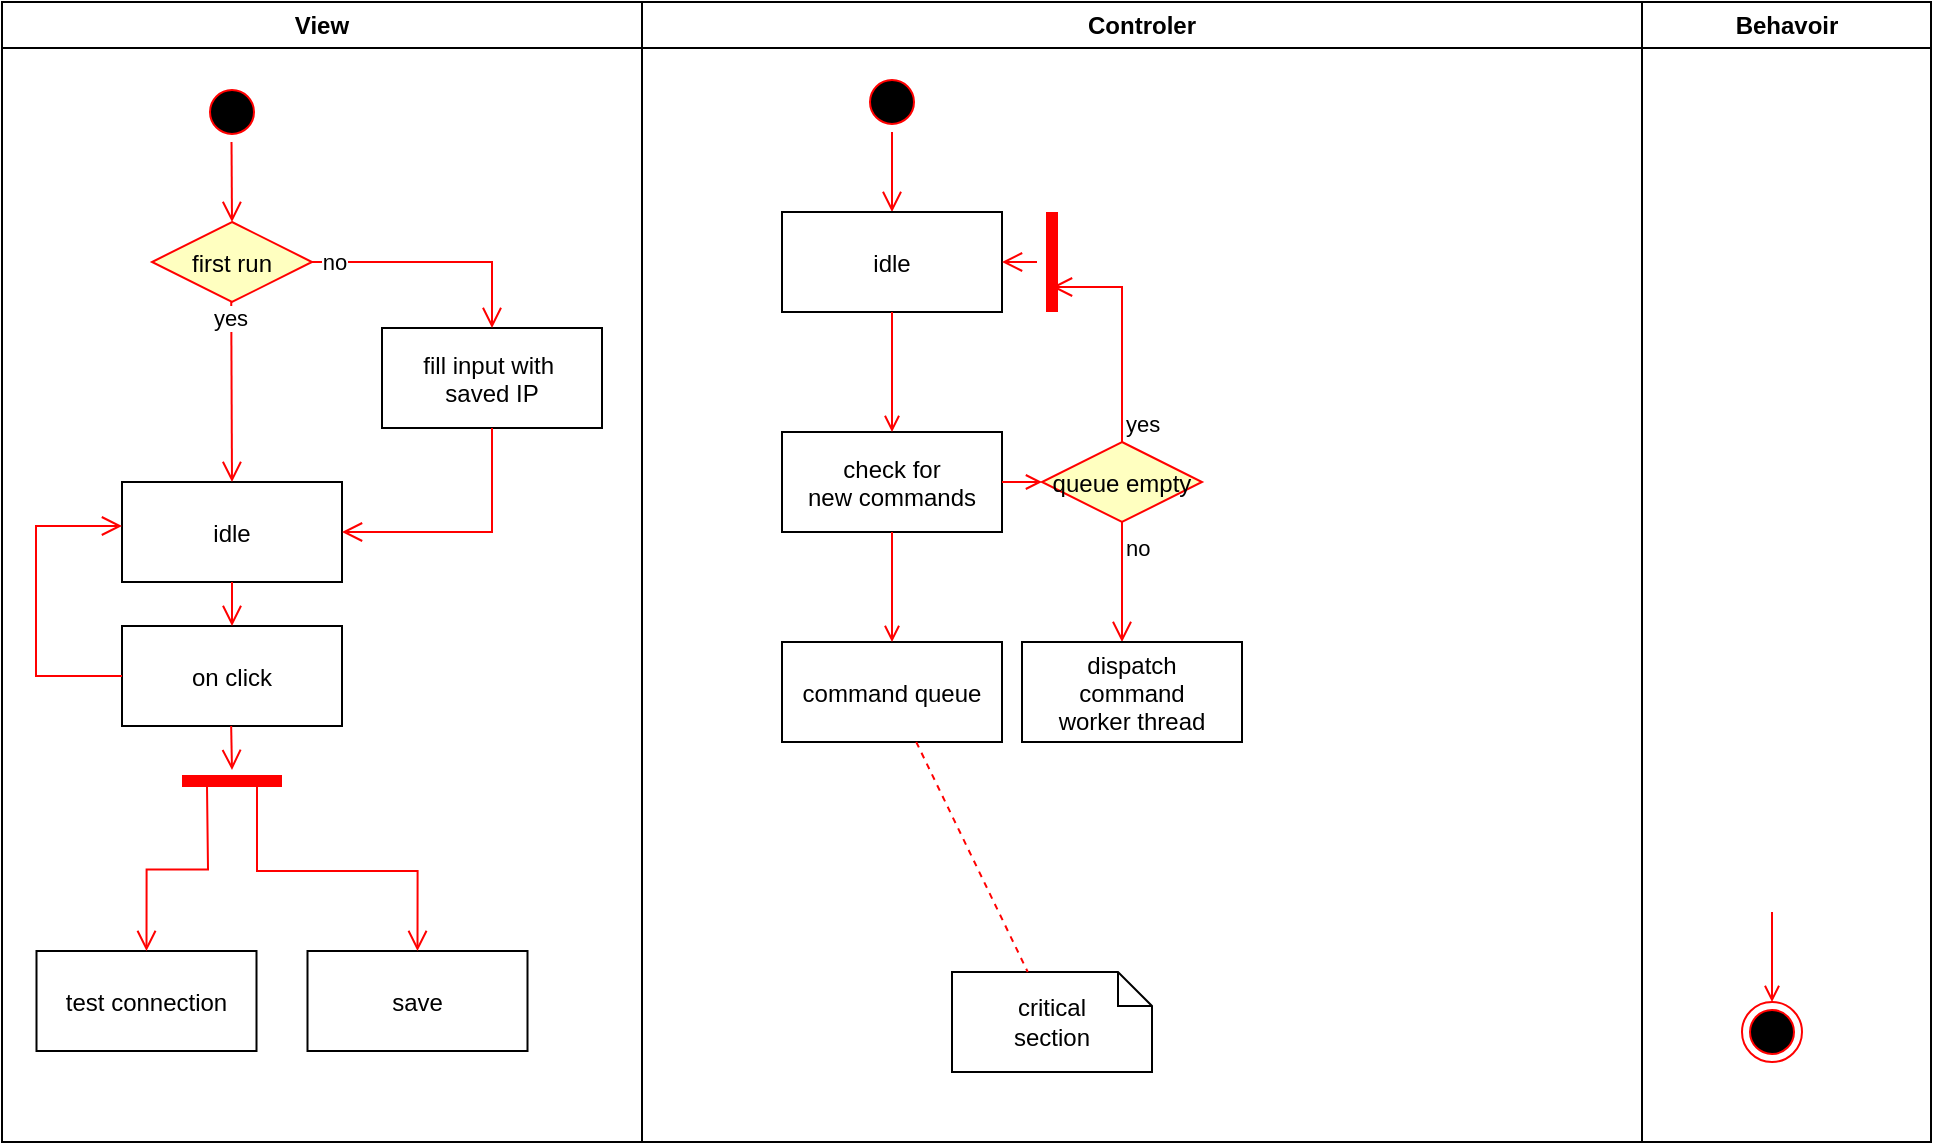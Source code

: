 <mxfile version="21.8.1" type="device">
  <diagram name="Page-1" id="e7e014a7-5840-1c2e-5031-d8a46d1fe8dd">
    <mxGraphModel dx="683" dy="376" grid="1" gridSize="10" guides="1" tooltips="1" connect="1" arrows="1" fold="1" page="1" pageScale="1" pageWidth="1169" pageHeight="826" background="none" math="0" shadow="0">
      <root>
        <mxCell id="0" />
        <mxCell id="1" parent="0" />
        <mxCell id="2" value="View" style="swimlane;whiteSpace=wrap" parent="1" vertex="1">
          <mxGeometry x="40" y="128" width="320" height="570" as="geometry" />
        </mxCell>
        <mxCell id="5" value="" style="ellipse;shape=startState;fillColor=#000000;strokeColor=#ff0000;" parent="2" vertex="1">
          <mxGeometry x="100" y="40" width="30" height="30" as="geometry" />
        </mxCell>
        <mxCell id="7" value="idle" style="" parent="2" vertex="1">
          <mxGeometry x="60" y="240" width="110" height="50" as="geometry" />
        </mxCell>
        <mxCell id="10" value="save" style="" parent="2" vertex="1">
          <mxGeometry x="152.75" y="474.5" width="110" height="50" as="geometry" />
        </mxCell>
        <mxCell id="pJRz6XslyRYtE2uxAr1E-42" value="" style="shape=line;strokeWidth=6;strokeColor=#ff0000;rotation=-180;" vertex="1" parent="2">
          <mxGeometry x="90" y="382" width="50" height="15" as="geometry" />
        </mxCell>
        <mxCell id="pJRz6XslyRYtE2uxAr1E-55" value="test connection" style="" vertex="1" parent="2">
          <mxGeometry x="17.25" y="474.5" width="110" height="50" as="geometry" />
        </mxCell>
        <mxCell id="pJRz6XslyRYtE2uxAr1E-58" value="" style="edgeStyle=orthogonalEdgeStyle;elbow=horizontal;verticalAlign=bottom;endArrow=open;endSize=8;strokeColor=#FF0000;endFill=1;rounded=0;exitX=0.75;exitY=0.5;exitDx=0;exitDy=0;exitPerimeter=0;entryX=0.5;entryY=0;entryDx=0;entryDy=0;" edge="1" parent="2" target="pJRz6XslyRYtE2uxAr1E-55">
          <mxGeometry x="-229" y="-216" as="geometry">
            <mxPoint x="100.79" y="421.5" as="targetPoint" />
            <mxPoint x="102.5" y="392" as="sourcePoint" />
          </mxGeometry>
        </mxCell>
        <mxCell id="pJRz6XslyRYtE2uxAr1E-59" value="" style="edgeStyle=orthogonalEdgeStyle;elbow=horizontal;verticalAlign=bottom;endArrow=open;endSize=8;strokeColor=#FF0000;endFill=1;rounded=0;exitX=0.25;exitY=0.5;exitDx=0;exitDy=0;exitPerimeter=0;entryX=0.5;entryY=0;entryDx=0;entryDy=0;" edge="1" parent="2" target="10">
          <mxGeometry x="-229" y="-216" as="geometry">
            <mxPoint x="121.75" y="496.5" as="targetPoint" />
            <mxPoint x="127.5" y="392" as="sourcePoint" />
            <Array as="points">
              <mxPoint x="128" y="434.5" />
              <mxPoint x="208" y="434.5" />
            </Array>
          </mxGeometry>
        </mxCell>
        <mxCell id="pJRz6XslyRYtE2uxAr1E-60" value="on click" style="" vertex="1" parent="2">
          <mxGeometry x="60" y="312" width="110" height="50" as="geometry" />
        </mxCell>
        <mxCell id="pJRz6XslyRYtE2uxAr1E-61" value="" style="edgeStyle=elbowEdgeStyle;elbow=horizontal;verticalAlign=bottom;endArrow=open;endSize=8;strokeColor=#FF0000;endFill=1;rounded=0" edge="1" parent="2">
          <mxGeometry x="-229" y="-216" as="geometry">
            <mxPoint x="115.37" y="384" as="targetPoint" />
            <mxPoint x="114.58" y="362" as="sourcePoint" />
          </mxGeometry>
        </mxCell>
        <mxCell id="pJRz6XslyRYtE2uxAr1E-64" value="" style="edgeStyle=orthogonalEdgeStyle;elbow=horizontal;verticalAlign=bottom;endArrow=open;endSize=8;strokeColor=#FF0000;endFill=1;rounded=0;exitX=0;exitY=0.5;exitDx=0;exitDy=0;entryX=0;entryY=0.44;entryDx=0;entryDy=0;entryPerimeter=0;" edge="1" parent="2" source="pJRz6XslyRYtE2uxAr1E-60" target="7">
          <mxGeometry x="-229" y="-216" as="geometry">
            <mxPoint x="41.25" y="135" as="targetPoint" />
            <mxPoint x="41.25" y="337" as="sourcePoint" />
            <Array as="points">
              <mxPoint x="17" y="337" />
              <mxPoint x="17" y="262" />
            </Array>
          </mxGeometry>
        </mxCell>
        <mxCell id="pJRz6XslyRYtE2uxAr1E-72" value="" style="edgeStyle=elbowEdgeStyle;elbow=horizontal;verticalAlign=bottom;endArrow=open;endSize=8;strokeColor=#FF0000;endFill=1;rounded=0;entryX=0.5;entryY=0;entryDx=0;entryDy=0;exitX=0.5;exitY=1;exitDx=0;exitDy=0;" edge="1" parent="2" source="7">
          <mxGeometry x="-229" y="-216" as="geometry">
            <mxPoint x="115" y="312" as="targetPoint" />
            <mxPoint x="155" y="362" as="sourcePoint" />
          </mxGeometry>
        </mxCell>
        <mxCell id="pJRz6XslyRYtE2uxAr1E-80" value="first run" style="rhombus;fillColor=#ffffc0;strokeColor=#ff0000;" vertex="1" parent="2">
          <mxGeometry x="75" y="110" width="80" height="40" as="geometry" />
        </mxCell>
        <mxCell id="pJRz6XslyRYtE2uxAr1E-81" value="" style="edgeStyle=elbowEdgeStyle;elbow=horizontal;verticalAlign=bottom;endArrow=open;endSize=8;strokeColor=#FF0000;endFill=1;rounded=0;entryX=0.5;entryY=0;entryDx=0;entryDy=0;" edge="1" parent="2">
          <mxGeometry x="-269" y="-344" as="geometry">
            <mxPoint x="115" y="240" as="targetPoint" />
            <mxPoint x="114.61" y="150" as="sourcePoint" />
          </mxGeometry>
        </mxCell>
        <mxCell id="pJRz6XslyRYtE2uxAr1E-82" value="yes" style="edgeLabel;html=1;align=center;verticalAlign=middle;resizable=0;points=[];" vertex="1" connectable="0" parent="pJRz6XslyRYtE2uxAr1E-81">
          <mxGeometry relative="1" as="geometry">
            <mxPoint x="-1" y="-37" as="offset" />
          </mxGeometry>
        </mxCell>
        <mxCell id="pJRz6XslyRYtE2uxAr1E-83" value="fill input with &#xa;saved IP" style="" vertex="1" parent="2">
          <mxGeometry x="190" y="163" width="110" height="50" as="geometry" />
        </mxCell>
        <mxCell id="pJRz6XslyRYtE2uxAr1E-84" value="" style="edgeStyle=orthogonalEdgeStyle;elbow=horizontal;verticalAlign=bottom;endArrow=open;endSize=8;strokeColor=#FF0000;endFill=1;rounded=0;entryX=0.5;entryY=0;entryDx=0;entryDy=0;exitX=1;exitY=0.5;exitDx=0;exitDy=0;" edge="1" parent="2" source="pJRz6XslyRYtE2uxAr1E-80" target="pJRz6XslyRYtE2uxAr1E-83">
          <mxGeometry x="-269" y="-344" as="geometry">
            <mxPoint x="207.51" y="141" as="targetPoint" />
            <mxPoint x="207.51" y="119" as="sourcePoint" />
          </mxGeometry>
        </mxCell>
        <mxCell id="pJRz6XslyRYtE2uxAr1E-85" value="no" style="edgeLabel;html=1;align=center;verticalAlign=middle;resizable=0;points=[];" vertex="1" connectable="0" parent="pJRz6XslyRYtE2uxAr1E-84">
          <mxGeometry relative="1" as="geometry">
            <mxPoint x="-51" as="offset" />
          </mxGeometry>
        </mxCell>
        <mxCell id="pJRz6XslyRYtE2uxAr1E-86" value="" style="edgeStyle=elbowEdgeStyle;elbow=horizontal;verticalAlign=bottom;endArrow=open;endSize=8;strokeColor=#FF0000;endFill=1;rounded=0;entryX=0.5;entryY=0;entryDx=0;entryDy=0;exitX=0.5;exitY=1;exitDx=0;exitDy=0;" edge="1" parent="2" target="pJRz6XslyRYtE2uxAr1E-80">
          <mxGeometry x="-229" y="-216" as="geometry">
            <mxPoint x="114.76" y="92" as="targetPoint" />
            <mxPoint x="114.76" y="70" as="sourcePoint" />
          </mxGeometry>
        </mxCell>
        <mxCell id="pJRz6XslyRYtE2uxAr1E-87" value="" style="edgeStyle=orthogonalEdgeStyle;elbow=horizontal;verticalAlign=bottom;endArrow=open;endSize=8;strokeColor=#FF0000;endFill=1;rounded=0;entryX=1;entryY=0.5;entryDx=0;entryDy=0;exitX=0.5;exitY=1;exitDx=0;exitDy=0;" edge="1" parent="2" source="pJRz6XslyRYtE2uxAr1E-83" target="7">
          <mxGeometry x="-269" y="-344" as="geometry">
            <mxPoint x="190" y="251" as="targetPoint" />
            <mxPoint x="280" y="284" as="sourcePoint" />
          </mxGeometry>
        </mxCell>
        <mxCell id="3" value="Controler" style="swimlane;whiteSpace=wrap" parent="1" vertex="1">
          <mxGeometry x="360" y="128" width="500" height="570" as="geometry" />
        </mxCell>
        <mxCell id="13" value="" style="ellipse;shape=startState;fillColor=#000000;strokeColor=#ff0000;" parent="3" vertex="1">
          <mxGeometry x="110" y="35" width="30" height="30" as="geometry" />
        </mxCell>
        <mxCell id="14" value="" style="edgeStyle=elbowEdgeStyle;elbow=horizontal;verticalAlign=bottom;endArrow=open;endSize=8;strokeColor=#FF0000;endFill=1;rounded=0" parent="3" source="13" target="15" edge="1">
          <mxGeometry x="40" y="20" as="geometry">
            <mxPoint x="105" y="85" as="targetPoint" />
          </mxGeometry>
        </mxCell>
        <mxCell id="15" value="idle" style="" parent="3" vertex="1">
          <mxGeometry x="70" y="105" width="110" height="50" as="geometry" />
        </mxCell>
        <mxCell id="16" value="check for &#xa;new commands" style="" parent="3" vertex="1">
          <mxGeometry x="70" y="215" width="110" height="50" as="geometry" />
        </mxCell>
        <mxCell id="17" value="" style="endArrow=open;strokeColor=#FF0000;endFill=1;rounded=0" parent="3" source="15" target="16" edge="1">
          <mxGeometry relative="1" as="geometry" />
        </mxCell>
        <mxCell id="18" value="command queue" style="" parent="3" vertex="1">
          <mxGeometry x="70" y="320" width="110" height="50" as="geometry" />
        </mxCell>
        <mxCell id="19" value="" style="endArrow=open;strokeColor=#FF0000;endFill=1;rounded=0" parent="3" source="16" target="18" edge="1">
          <mxGeometry relative="1" as="geometry" />
        </mxCell>
        <mxCell id="21" value="queue empty" style="rhombus;fillColor=#ffffc0;strokeColor=#ff0000;" parent="3" vertex="1">
          <mxGeometry x="200" y="220" width="80" height="40" as="geometry" />
        </mxCell>
        <mxCell id="22" value="yes" style="edgeStyle=elbowEdgeStyle;elbow=horizontal;align=left;verticalAlign=bottom;endArrow=open;endSize=8;strokeColor=#FF0000;exitX=0.5;exitY=0;endFill=1;rounded=0;entryX=0.75;entryY=0.5;entryPerimeter=0" parent="3" source="21" target="25" edge="1">
          <mxGeometry x="-1" relative="1" as="geometry">
            <mxPoint x="210" y="145" as="targetPoint" />
            <Array as="points">
              <mxPoint x="240" y="175" />
            </Array>
          </mxGeometry>
        </mxCell>
        <mxCell id="23" value="no" style="edgeStyle=elbowEdgeStyle;elbow=horizontal;align=left;verticalAlign=top;endArrow=open;endSize=8;strokeColor=#FF0000;endFill=1;rounded=0" parent="3" source="21" target="30" edge="1">
          <mxGeometry x="-1" relative="1" as="geometry">
            <mxPoint x="240" y="300" as="targetPoint" />
          </mxGeometry>
        </mxCell>
        <mxCell id="24" value="" style="endArrow=open;strokeColor=#FF0000;endFill=1;rounded=0" parent="3" source="16" target="21" edge="1">
          <mxGeometry relative="1" as="geometry" />
        </mxCell>
        <mxCell id="25" value="" style="shape=line;strokeWidth=6;strokeColor=#ff0000;rotation=90" parent="3" vertex="1">
          <mxGeometry x="180" y="122.5" width="50" height="15" as="geometry" />
        </mxCell>
        <mxCell id="26" value="" style="edgeStyle=elbowEdgeStyle;elbow=horizontal;verticalAlign=bottom;endArrow=open;endSize=8;strokeColor=#FF0000;endFill=1;rounded=0" parent="3" source="25" target="15" edge="1">
          <mxGeometry x="130" y="90" as="geometry">
            <mxPoint x="280" y="135" as="targetPoint" />
          </mxGeometry>
        </mxCell>
        <mxCell id="30" value="dispatch&#xa;command&#xa;worker thread" style="" parent="3" vertex="1">
          <mxGeometry x="190" y="320" width="110" height="50" as="geometry" />
        </mxCell>
        <mxCell id="31" value="critical&#xa;section" style="shape=note;whiteSpace=wrap;size=17" parent="3" vertex="1">
          <mxGeometry x="155" y="485" width="100" height="50" as="geometry" />
        </mxCell>
        <mxCell id="32" value="" style="endArrow=none;strokeColor=#FF0000;endFill=0;rounded=0;dashed=1" parent="3" source="18" target="31" edge="1">
          <mxGeometry relative="1" as="geometry" />
        </mxCell>
        <mxCell id="4" value="Behavoir" style="swimlane;whiteSpace=wrap;startSize=23;" parent="1" vertex="1">
          <mxGeometry x="860" y="128" width="144.5" height="570" as="geometry" />
        </mxCell>
        <mxCell id="38" value="" style="ellipse;shape=endState;fillColor=#000000;strokeColor=#ff0000" parent="4" vertex="1">
          <mxGeometry x="50" y="500" width="30" height="30" as="geometry" />
        </mxCell>
        <mxCell id="39" value="" style="endArrow=open;strokeColor=#FF0000;endFill=1;rounded=0" parent="4" target="38" edge="1">
          <mxGeometry relative="1" as="geometry">
            <mxPoint x="65" y="455" as="sourcePoint" />
          </mxGeometry>
        </mxCell>
      </root>
    </mxGraphModel>
  </diagram>
</mxfile>

